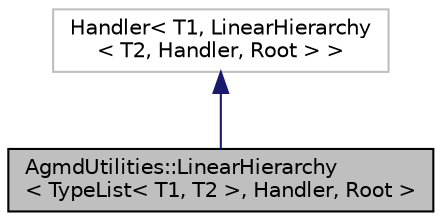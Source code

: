 digraph "AgmdUtilities::LinearHierarchy&lt; TypeList&lt; T1, T2 &gt;, Handler, Root &gt;"
{
  edge [fontname="Helvetica",fontsize="10",labelfontname="Helvetica",labelfontsize="10"];
  node [fontname="Helvetica",fontsize="10",shape=record];
  Node1 [label="AgmdUtilities::LinearHierarchy\l\< TypeList\< T1, T2 \>, Handler, Root \>",height=0.2,width=0.4,color="black", fillcolor="grey75", style="filled" fontcolor="black"];
  Node2 -> Node1 [dir="back",color="midnightblue",fontsize="10",style="solid",fontname="Helvetica"];
  Node2 [label="Handler\< T1, LinearHierarchy\l\< T2, Handler, Root \> \>",height=0.2,width=0.4,color="grey75", fillcolor="white", style="filled"];
}
